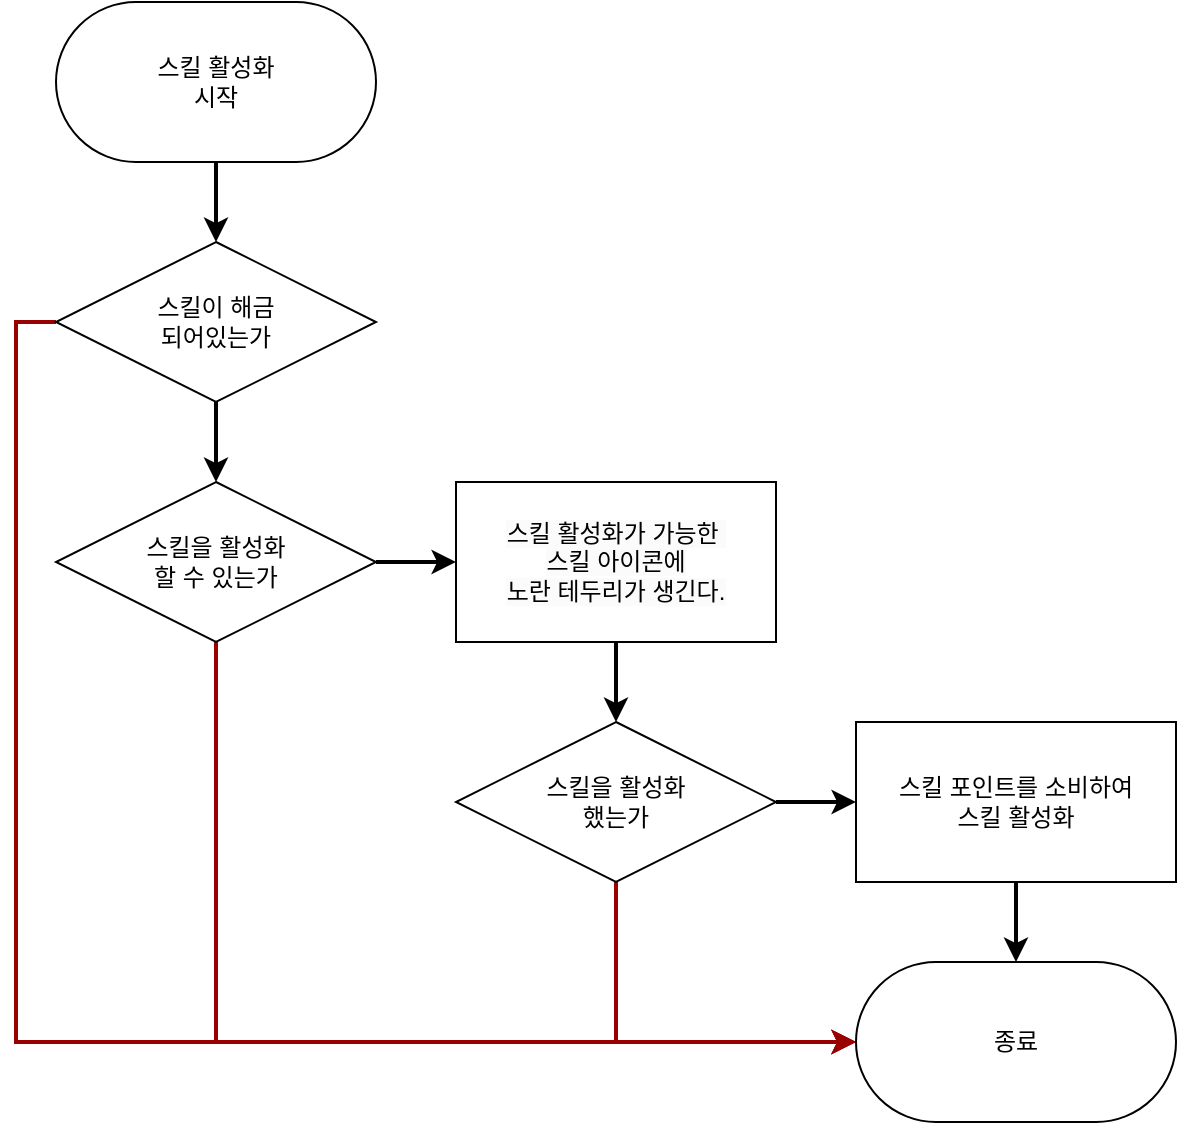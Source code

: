 <mxfile version="23.1.4" type="device">
  <diagram name="페이지-1" id="vIMn7w7I3oJtamjdgDY-">
    <mxGraphModel dx="2261" dy="772" grid="1" gridSize="10" guides="1" tooltips="1" connect="1" arrows="1" fold="1" page="1" pageScale="1" pageWidth="827" pageHeight="1169" math="0" shadow="0">
      <root>
        <mxCell id="0" />
        <mxCell id="1" parent="0" />
        <mxCell id="rzCTKHNbkLemJNVreqYa-5" style="edgeStyle=orthogonalEdgeStyle;rounded=0;orthogonalLoop=1;jettySize=auto;html=1;exitX=0.5;exitY=1;exitDx=0;exitDy=0;entryX=0.5;entryY=0;entryDx=0;entryDy=0;strokeWidth=2;" parent="1" source="rzCTKHNbkLemJNVreqYa-2" target="rzCTKHNbkLemJNVreqYa-3" edge="1">
          <mxGeometry relative="1" as="geometry" />
        </mxCell>
        <mxCell id="rzCTKHNbkLemJNVreqYa-2" value="스킬 활성화&lt;br&gt;시작" style="rounded=1;whiteSpace=wrap;html=1;arcSize=50;" parent="1" vertex="1">
          <mxGeometry width="160" height="80" as="geometry" />
        </mxCell>
        <mxCell id="rzCTKHNbkLemJNVreqYa-6" style="edgeStyle=orthogonalEdgeStyle;rounded=0;orthogonalLoop=1;jettySize=auto;html=1;exitX=0.5;exitY=1;exitDx=0;exitDy=0;strokeWidth=2;" parent="1" source="rzCTKHNbkLemJNVreqYa-3" target="rzCTKHNbkLemJNVreqYa-4" edge="1">
          <mxGeometry relative="1" as="geometry" />
        </mxCell>
        <mxCell id="I6paMOz8t_4wcFYKmI8P-10" style="edgeStyle=orthogonalEdgeStyle;rounded=0;orthogonalLoop=1;jettySize=auto;html=1;exitX=0;exitY=0.5;exitDx=0;exitDy=0;entryX=0;entryY=0.5;entryDx=0;entryDy=0;strokeWidth=2;strokeColor=#990000;" edge="1" parent="1" source="rzCTKHNbkLemJNVreqYa-3" target="rzCTKHNbkLemJNVreqYa-9">
          <mxGeometry relative="1" as="geometry" />
        </mxCell>
        <mxCell id="rzCTKHNbkLemJNVreqYa-3" value="스킬이 해금 &lt;br&gt;되어있는가" style="rhombus;whiteSpace=wrap;html=1;" parent="1" vertex="1">
          <mxGeometry y="120" width="160" height="80" as="geometry" />
        </mxCell>
        <mxCell id="rzCTKHNbkLemJNVreqYa-8" style="edgeStyle=orthogonalEdgeStyle;rounded=0;orthogonalLoop=1;jettySize=auto;html=1;exitX=1;exitY=0.5;exitDx=0;exitDy=0;entryX=0;entryY=0.5;entryDx=0;entryDy=0;strokeWidth=2;" parent="1" source="rzCTKHNbkLemJNVreqYa-4" target="I6paMOz8t_4wcFYKmI8P-2" edge="1">
          <mxGeometry relative="1" as="geometry">
            <mxPoint x="80" y="360" as="targetPoint" />
          </mxGeometry>
        </mxCell>
        <mxCell id="I6paMOz8t_4wcFYKmI8P-11" style="edgeStyle=orthogonalEdgeStyle;rounded=0;orthogonalLoop=1;jettySize=auto;html=1;exitX=0.5;exitY=1;exitDx=0;exitDy=0;entryX=0;entryY=0.5;entryDx=0;entryDy=0;strokeWidth=2;strokeColor=#990000;" edge="1" parent="1" source="rzCTKHNbkLemJNVreqYa-4" target="rzCTKHNbkLemJNVreqYa-9">
          <mxGeometry relative="1" as="geometry" />
        </mxCell>
        <mxCell id="rzCTKHNbkLemJNVreqYa-4" value="스킬을 활성화 &lt;br&gt;할 수 있는가" style="rhombus;whiteSpace=wrap;html=1;" parent="1" vertex="1">
          <mxGeometry y="240" width="160" height="80" as="geometry" />
        </mxCell>
        <mxCell id="I6paMOz8t_4wcFYKmI8P-6" style="edgeStyle=orthogonalEdgeStyle;rounded=0;orthogonalLoop=1;jettySize=auto;html=1;exitX=0.5;exitY=1;exitDx=0;exitDy=0;strokeWidth=2;" edge="1" parent="1" source="rzCTKHNbkLemJNVreqYa-7" target="rzCTKHNbkLemJNVreqYa-9">
          <mxGeometry relative="1" as="geometry" />
        </mxCell>
        <mxCell id="rzCTKHNbkLemJNVreqYa-7" value="스킬 포인트를 소비하여 &lt;br&gt;스킬 활성화" style="whiteSpace=wrap;html=1;" parent="1" vertex="1">
          <mxGeometry x="400" y="360" width="160" height="80" as="geometry" />
        </mxCell>
        <mxCell id="rzCTKHNbkLemJNVreqYa-9" value="종료" style="rounded=1;whiteSpace=wrap;html=1;arcSize=50;" parent="1" vertex="1">
          <mxGeometry x="400" y="480" width="160" height="80" as="geometry" />
        </mxCell>
        <mxCell id="I6paMOz8t_4wcFYKmI8P-4" style="edgeStyle=orthogonalEdgeStyle;rounded=0;orthogonalLoop=1;jettySize=auto;html=1;exitX=0.5;exitY=1;exitDx=0;exitDy=0;entryX=0.5;entryY=0;entryDx=0;entryDy=0;strokeWidth=2;" edge="1" parent="1" source="I6paMOz8t_4wcFYKmI8P-2" target="I6paMOz8t_4wcFYKmI8P-3">
          <mxGeometry relative="1" as="geometry" />
        </mxCell>
        <mxCell id="I6paMOz8t_4wcFYKmI8P-2" value="&lt;span style=&quot;color: rgb(0, 0, 0); font-family: Helvetica; font-size: 12px; font-style: normal; font-variant-ligatures: normal; font-variant-caps: normal; font-weight: 400; letter-spacing: normal; orphans: 2; text-align: center; text-indent: 0px; text-transform: none; widows: 2; word-spacing: 0px; -webkit-text-stroke-width: 0px; background-color: rgb(251, 251, 251); text-decoration-thickness: initial; text-decoration-style: initial; text-decoration-color: initial; float: none; display: inline !important;&quot;&gt;스킬 활성화가 가능한&amp;nbsp;&lt;/span&gt;&lt;br style=&quot;border-color: var(--border-color); color: rgb(0, 0, 0); font-family: Helvetica; font-size: 12px; font-style: normal; font-variant-ligatures: normal; font-variant-caps: normal; font-weight: 400; letter-spacing: normal; orphans: 2; text-align: center; text-indent: 0px; text-transform: none; widows: 2; word-spacing: 0px; -webkit-text-stroke-width: 0px; background-color: rgb(251, 251, 251); text-decoration-thickness: initial; text-decoration-style: initial; text-decoration-color: initial;&quot;&gt;&lt;span style=&quot;color: rgb(0, 0, 0); font-family: Helvetica; font-size: 12px; font-style: normal; font-variant-ligatures: normal; font-variant-caps: normal; font-weight: 400; letter-spacing: normal; orphans: 2; text-align: center; text-indent: 0px; text-transform: none; widows: 2; word-spacing: 0px; -webkit-text-stroke-width: 0px; background-color: rgb(251, 251, 251); text-decoration-thickness: initial; text-decoration-style: initial; text-decoration-color: initial; float: none; display: inline !important;&quot;&gt;스킬 아이콘에&lt;/span&gt;&lt;br style=&quot;border-color: var(--border-color); color: rgb(0, 0, 0); font-family: Helvetica; font-size: 12px; font-style: normal; font-variant-ligatures: normal; font-variant-caps: normal; font-weight: 400; letter-spacing: normal; orphans: 2; text-align: center; text-indent: 0px; text-transform: none; widows: 2; word-spacing: 0px; -webkit-text-stroke-width: 0px; background-color: rgb(251, 251, 251); text-decoration-thickness: initial; text-decoration-style: initial; text-decoration-color: initial;&quot;&gt;&lt;span style=&quot;color: rgb(0, 0, 0); font-family: Helvetica; font-size: 12px; font-style: normal; font-variant-ligatures: normal; font-variant-caps: normal; font-weight: 400; letter-spacing: normal; orphans: 2; text-align: center; text-indent: 0px; text-transform: none; widows: 2; word-spacing: 0px; -webkit-text-stroke-width: 0px; background-color: rgb(251, 251, 251); text-decoration-thickness: initial; text-decoration-style: initial; text-decoration-color: initial; float: none; display: inline !important;&quot;&gt;노란 테두리가 생긴다.&lt;/span&gt;" style="whiteSpace=wrap;html=1;" vertex="1" parent="1">
          <mxGeometry x="200" y="240" width="160" height="80" as="geometry" />
        </mxCell>
        <mxCell id="I6paMOz8t_4wcFYKmI8P-5" style="edgeStyle=orthogonalEdgeStyle;rounded=0;orthogonalLoop=1;jettySize=auto;html=1;exitX=1;exitY=0.5;exitDx=0;exitDy=0;entryX=0;entryY=0.5;entryDx=0;entryDy=0;strokeWidth=2;" edge="1" parent="1" source="I6paMOz8t_4wcFYKmI8P-3" target="rzCTKHNbkLemJNVreqYa-7">
          <mxGeometry relative="1" as="geometry" />
        </mxCell>
        <mxCell id="I6paMOz8t_4wcFYKmI8P-12" style="edgeStyle=orthogonalEdgeStyle;rounded=0;orthogonalLoop=1;jettySize=auto;html=1;exitX=0.5;exitY=1;exitDx=0;exitDy=0;entryX=0;entryY=0.5;entryDx=0;entryDy=0;strokeWidth=2;strokeColor=#990000;" edge="1" parent="1" source="I6paMOz8t_4wcFYKmI8P-3" target="rzCTKHNbkLemJNVreqYa-9">
          <mxGeometry relative="1" as="geometry" />
        </mxCell>
        <mxCell id="I6paMOz8t_4wcFYKmI8P-3" value="스킬을 활성화 &lt;br&gt;했는가" style="rhombus;whiteSpace=wrap;html=1;" vertex="1" parent="1">
          <mxGeometry x="200" y="360" width="160" height="80" as="geometry" />
        </mxCell>
      </root>
    </mxGraphModel>
  </diagram>
</mxfile>
